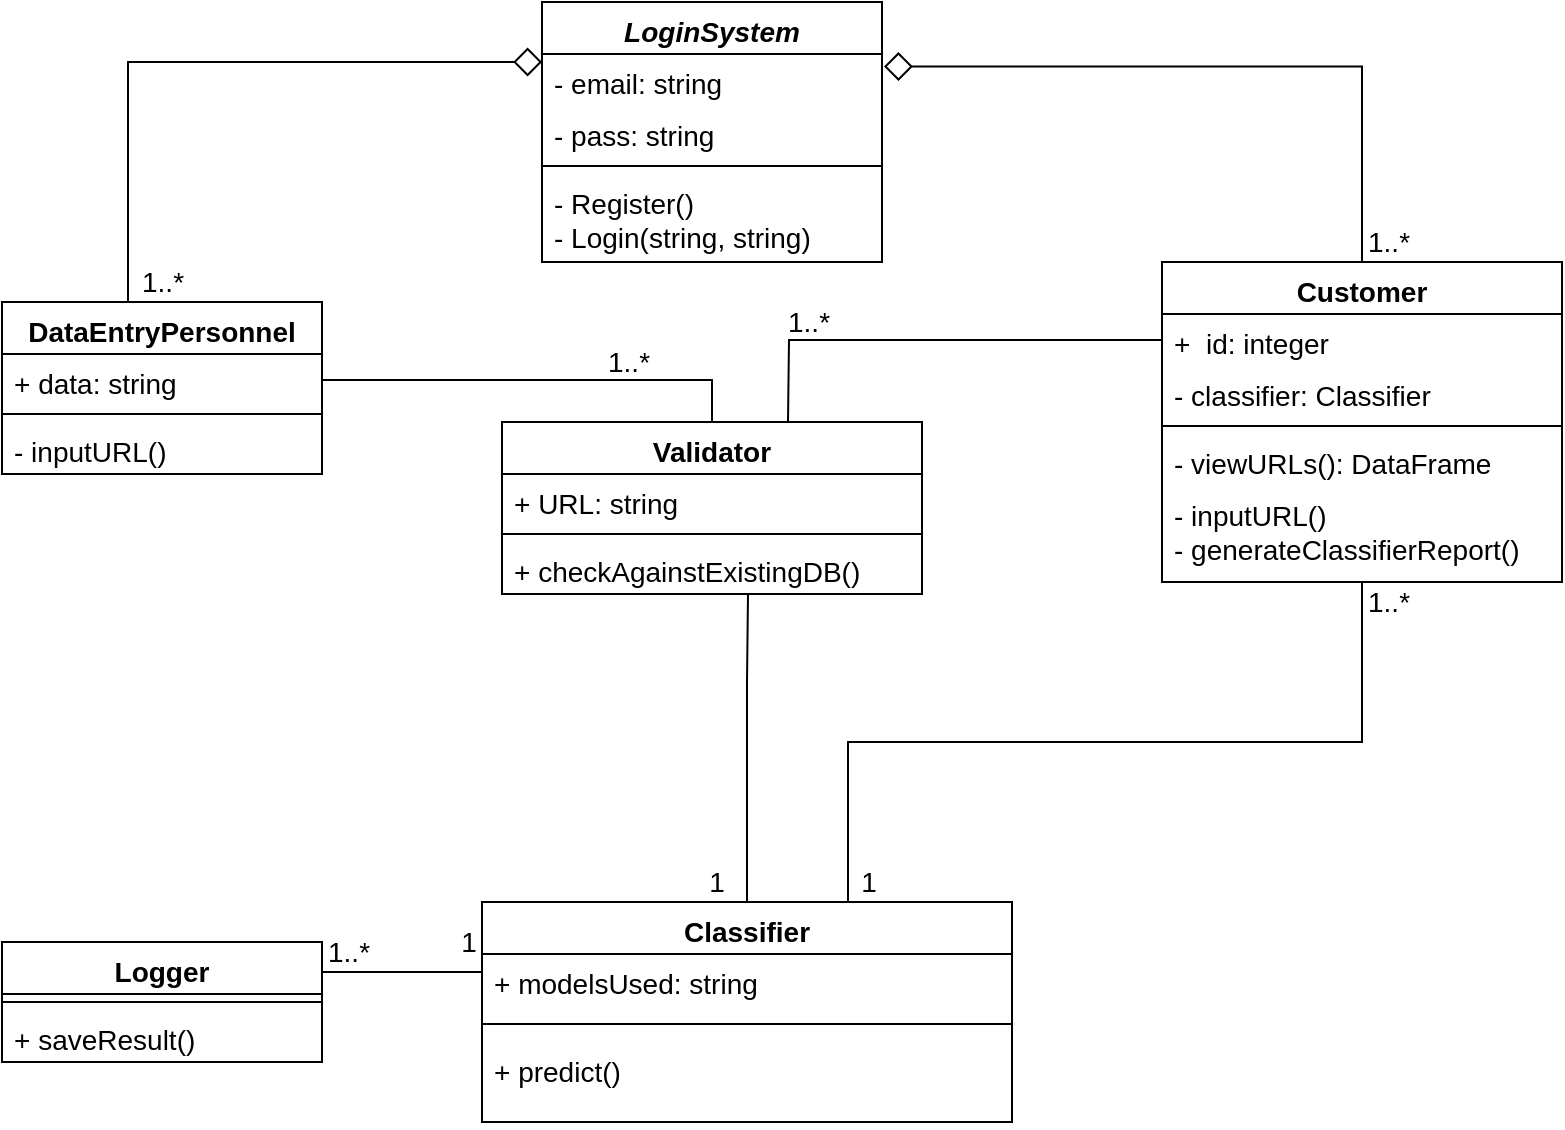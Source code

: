 <mxfile version="15.7.0" type="github"><diagram id="C5RBs43oDa-KdzZeNtuy" name="Page-1"><mxGraphModel dx="589" dy="901" grid="1" gridSize="10" guides="1" tooltips="1" connect="1" arrows="1" fold="1" page="1" pageScale="1" pageWidth="827" pageHeight="1169" math="0" shadow="0"><root><mxCell id="WIyWlLk6GJQsqaUBKTNV-0"/><mxCell id="WIyWlLk6GJQsqaUBKTNV-1" parent="WIyWlLk6GJQsqaUBKTNV-0"/><mxCell id="C8moGSlFMwwH2EyOoJTz-28" value="" style="group;fontSize=14;" vertex="1" connectable="0" parent="WIyWlLk6GJQsqaUBKTNV-1"><mxGeometry x="47" y="110" width="780" height="560" as="geometry"/></mxCell><mxCell id="zkfFHV4jXpPFQw0GAbJ--0" value="LoginSystem" style="swimlane;fontStyle=3;align=center;verticalAlign=top;childLayout=stackLayout;horizontal=1;startSize=26;horizontalStack=0;resizeParent=1;resizeLast=0;collapsible=1;marginBottom=0;rounded=0;shadow=0;strokeWidth=1;fontSize=14;" parent="C8moGSlFMwwH2EyOoJTz-28" vertex="1"><mxGeometry x="270" width="170" height="130" as="geometry"><mxRectangle x="270" width="160" height="26" as="alternateBounds"/></mxGeometry></mxCell><mxCell id="zkfFHV4jXpPFQw0GAbJ--1" value="- email: string" style="text;align=left;verticalAlign=top;spacingLeft=4;spacingRight=4;overflow=hidden;rotatable=0;points=[[0,0.5],[1,0.5]];portConstraint=eastwest;fontSize=14;" parent="zkfFHV4jXpPFQw0GAbJ--0" vertex="1"><mxGeometry y="26" width="170" height="26" as="geometry"/></mxCell><mxCell id="zkfFHV4jXpPFQw0GAbJ--2" value="- pass: string" style="text;align=left;verticalAlign=top;spacingLeft=4;spacingRight=4;overflow=hidden;rotatable=0;points=[[0,0.5],[1,0.5]];portConstraint=eastwest;rounded=0;shadow=0;html=0;fontSize=14;" parent="zkfFHV4jXpPFQw0GAbJ--0" vertex="1"><mxGeometry y="52" width="170" height="26" as="geometry"/></mxCell><mxCell id="zkfFHV4jXpPFQw0GAbJ--4" value="" style="line;html=1;strokeWidth=1;align=left;verticalAlign=middle;spacingTop=-1;spacingLeft=3;spacingRight=3;rotatable=0;labelPosition=right;points=[];portConstraint=eastwest;fontSize=14;" parent="zkfFHV4jXpPFQw0GAbJ--0" vertex="1"><mxGeometry y="78" width="170" height="8" as="geometry"/></mxCell><mxCell id="zkfFHV4jXpPFQw0GAbJ--5" value="- Register()&#10;- Login(string, string)&#10;" style="text;align=left;verticalAlign=top;spacingLeft=4;spacingRight=4;overflow=hidden;rotatable=0;points=[[0,0.5],[1,0.5]];portConstraint=eastwest;fontSize=14;" parent="zkfFHV4jXpPFQw0GAbJ--0" vertex="1"><mxGeometry y="86" width="170" height="38" as="geometry"/></mxCell><mxCell id="zkfFHV4jXpPFQw0GAbJ--12" value="" style="endArrow=diamond;endSize=12;endFill=0;shadow=0;strokeWidth=1;rounded=0;edgeStyle=elbowEdgeStyle;elbow=vertical;fontSize=14;startArrow=none;" parent="C8moGSlFMwwH2EyOoJTz-28" source="C8moGSlFMwwH2EyOoJTz-11" target="zkfFHV4jXpPFQw0GAbJ--0" edge="1"><mxGeometry width="160" relative="1" as="geometry"><mxPoint x="64" y="150" as="sourcePoint"/><mxPoint x="170" y="93" as="targetPoint"/><Array as="points"><mxPoint x="63" y="30"/><mxPoint x="150" y="30"/></Array></mxGeometry></mxCell><mxCell id="C8moGSlFMwwH2EyOoJTz-16" style="edgeStyle=orthogonalEdgeStyle;rounded=0;orthogonalLoop=1;jettySize=auto;html=1;entryX=1.006;entryY=0.241;entryDx=0;entryDy=0;entryPerimeter=0;endArrow=diamond;endFill=0;endSize=12;fontSize=14;" edge="1" parent="C8moGSlFMwwH2EyOoJTz-28" source="zkfFHV4jXpPFQw0GAbJ--17" target="zkfFHV4jXpPFQw0GAbJ--1"><mxGeometry relative="1" as="geometry"/></mxCell><mxCell id="zkfFHV4jXpPFQw0GAbJ--17" value="Customer" style="swimlane;fontStyle=1;align=center;verticalAlign=top;childLayout=stackLayout;horizontal=1;startSize=26;horizontalStack=0;resizeParent=1;resizeLast=0;collapsible=1;marginBottom=0;rounded=0;shadow=0;strokeWidth=1;fontSize=14;" parent="C8moGSlFMwwH2EyOoJTz-28" vertex="1"><mxGeometry x="580" y="130" width="200" height="160" as="geometry"><mxRectangle x="550" y="140" width="160" height="26" as="alternateBounds"/></mxGeometry></mxCell><mxCell id="zkfFHV4jXpPFQw0GAbJ--18" value="+  id: integer" style="text;align=left;verticalAlign=top;spacingLeft=4;spacingRight=4;overflow=hidden;rotatable=0;points=[[0,0.5],[1,0.5]];portConstraint=eastwest;fontSize=14;" parent="zkfFHV4jXpPFQw0GAbJ--17" vertex="1"><mxGeometry y="26" width="200" height="26" as="geometry"/></mxCell><mxCell id="zkfFHV4jXpPFQw0GAbJ--19" value="- classifier: Classifier" style="text;align=left;verticalAlign=top;spacingLeft=4;spacingRight=4;overflow=hidden;rotatable=0;points=[[0,0.5],[1,0.5]];portConstraint=eastwest;rounded=0;shadow=0;html=0;fontSize=14;" parent="zkfFHV4jXpPFQw0GAbJ--17" vertex="1"><mxGeometry y="52" width="200" height="26" as="geometry"/></mxCell><mxCell id="zkfFHV4jXpPFQw0GAbJ--23" value="" style="line;html=1;strokeWidth=1;align=left;verticalAlign=middle;spacingTop=-1;spacingLeft=3;spacingRight=3;rotatable=0;labelPosition=right;points=[];portConstraint=eastwest;fontSize=14;" parent="zkfFHV4jXpPFQw0GAbJ--17" vertex="1"><mxGeometry y="78" width="200" height="8" as="geometry"/></mxCell><mxCell id="zkfFHV4jXpPFQw0GAbJ--24" value="- viewURLs(): DataFrame" style="text;align=left;verticalAlign=top;spacingLeft=4;spacingRight=4;overflow=hidden;rotatable=0;points=[[0,0.5],[1,0.5]];portConstraint=eastwest;fontSize=14;" parent="zkfFHV4jXpPFQw0GAbJ--17" vertex="1"><mxGeometry y="86" width="200" height="26" as="geometry"/></mxCell><mxCell id="zkfFHV4jXpPFQw0GAbJ--25" value="- inputURL()&#10;- generateClassifierReport()" style="text;align=left;verticalAlign=top;spacingLeft=4;spacingRight=4;overflow=hidden;rotatable=0;points=[[0,0.5],[1,0.5]];portConstraint=eastwest;fontSize=14;" parent="zkfFHV4jXpPFQw0GAbJ--17" vertex="1"><mxGeometry y="112" width="200" height="38" as="geometry"/></mxCell><mxCell id="C8moGSlFMwwH2EyOoJTz-55" style="edgeStyle=orthogonalEdgeStyle;rounded=0;orthogonalLoop=1;jettySize=auto;html=1;exitX=0.5;exitY=0;exitDx=0;exitDy=0;fontSize=14;endArrow=none;endFill=0;endSize=12;" edge="1" parent="C8moGSlFMwwH2EyOoJTz-28" source="C8moGSlFMwwH2EyOoJTz-19" target="C8moGSlFMwwH2EyOoJTz-49"><mxGeometry relative="1" as="geometry"><Array as="points"><mxPoint x="373" y="340"/><mxPoint x="373" y="340"/></Array></mxGeometry></mxCell><mxCell id="C8moGSlFMwwH2EyOoJTz-19" value="Classifier" style="swimlane;fontStyle=1;align=center;verticalAlign=top;childLayout=stackLayout;horizontal=1;startSize=26;horizontalStack=0;resizeParent=1;resizeParentMax=0;resizeLast=0;collapsible=1;marginBottom=0;fontSize=14;" vertex="1" parent="C8moGSlFMwwH2EyOoJTz-28"><mxGeometry x="240" y="450" width="265" height="110" as="geometry"/></mxCell><mxCell id="C8moGSlFMwwH2EyOoJTz-20" value="+ modelsUsed: string" style="text;strokeColor=none;fillColor=none;align=left;verticalAlign=top;spacingLeft=4;spacingRight=4;overflow=hidden;rotatable=0;points=[[0,0.5],[1,0.5]];portConstraint=eastwest;fontSize=14;" vertex="1" parent="C8moGSlFMwwH2EyOoJTz-19"><mxGeometry y="26" width="265" height="26" as="geometry"/></mxCell><mxCell id="C8moGSlFMwwH2EyOoJTz-21" value="" style="line;strokeWidth=1;fillColor=none;align=left;verticalAlign=middle;spacingTop=-1;spacingLeft=3;spacingRight=3;rotatable=0;labelPosition=right;points=[];portConstraint=eastwest;fontSize=14;" vertex="1" parent="C8moGSlFMwwH2EyOoJTz-19"><mxGeometry y="52" width="265" height="18" as="geometry"/></mxCell><mxCell id="C8moGSlFMwwH2EyOoJTz-22" value="+ predict()" style="text;strokeColor=none;fillColor=none;align=left;verticalAlign=top;spacingLeft=4;spacingRight=4;overflow=hidden;rotatable=0;points=[[0,0.5],[1,0.5]];portConstraint=eastwest;strokeWidth=1;fontSize=14;" vertex="1" parent="C8moGSlFMwwH2EyOoJTz-19"><mxGeometry y="70" width="265" height="40" as="geometry"/></mxCell><mxCell id="C8moGSlFMwwH2EyOoJTz-27" style="edgeStyle=orthogonalEdgeStyle;rounded=0;orthogonalLoop=1;jettySize=auto;html=1;exitX=0.5;exitY=1;exitDx=0;exitDy=0;endArrow=none;endFill=0;endSize=12;fontSize=14;" edge="1" parent="C8moGSlFMwwH2EyOoJTz-28" source="zkfFHV4jXpPFQw0GAbJ--17" target="C8moGSlFMwwH2EyOoJTz-19"><mxGeometry relative="1" as="geometry"><Array as="points"><mxPoint x="680" y="370"/><mxPoint x="423" y="370"/></Array></mxGeometry></mxCell><mxCell id="C8moGSlFMwwH2EyOoJTz-38" style="edgeStyle=orthogonalEdgeStyle;rounded=0;orthogonalLoop=1;jettySize=auto;html=1;exitX=1;exitY=0.25;exitDx=0;exitDy=0;fontSize=14;endArrow=none;endFill=0;endSize=12;" edge="1" parent="C8moGSlFMwwH2EyOoJTz-28" source="C8moGSlFMwwH2EyOoJTz-31" target="C8moGSlFMwwH2EyOoJTz-19"><mxGeometry relative="1" as="geometry"><Array as="points"><mxPoint x="223" y="485"/><mxPoint x="223" y="485"/></Array></mxGeometry></mxCell><mxCell id="C8moGSlFMwwH2EyOoJTz-31" value="Logger" style="swimlane;fontStyle=1;align=center;verticalAlign=top;childLayout=stackLayout;horizontal=1;startSize=26;horizontalStack=0;resizeParent=1;resizeParentMax=0;resizeLast=0;collapsible=1;marginBottom=0;fontSize=14;strokeWidth=1;" vertex="1" parent="C8moGSlFMwwH2EyOoJTz-28"><mxGeometry y="470" width="160" height="60" as="geometry"/></mxCell><mxCell id="C8moGSlFMwwH2EyOoJTz-33" value="" style="line;strokeWidth=1;fillColor=none;align=left;verticalAlign=middle;spacingTop=-1;spacingLeft=3;spacingRight=3;rotatable=0;labelPosition=right;points=[];portConstraint=eastwest;fontSize=14;" vertex="1" parent="C8moGSlFMwwH2EyOoJTz-31"><mxGeometry y="26" width="160" height="8" as="geometry"/></mxCell><mxCell id="C8moGSlFMwwH2EyOoJTz-34" value="+ saveResult() " style="text;strokeColor=none;fillColor=none;align=left;verticalAlign=top;spacingLeft=4;spacingRight=4;overflow=hidden;rotatable=0;points=[[0,0.5],[1,0.5]];portConstraint=eastwest;fontSize=14;" vertex="1" parent="C8moGSlFMwwH2EyOoJTz-31"><mxGeometry y="34" width="160" height="26" as="geometry"/></mxCell><mxCell id="C8moGSlFMwwH2EyOoJTz-42" value="1" style="text;html=1;align=center;verticalAlign=middle;resizable=0;points=[];autosize=1;strokeColor=none;fillColor=none;fontSize=14;" vertex="1" parent="C8moGSlFMwwH2EyOoJTz-28"><mxGeometry x="423" y="430" width="20" height="20" as="geometry"/></mxCell><mxCell id="C8moGSlFMwwH2EyOoJTz-41" value="1..*" style="text;html=1;align=center;verticalAlign=middle;resizable=0;points=[];autosize=1;strokeColor=none;fillColor=none;fontSize=14;" vertex="1" parent="C8moGSlFMwwH2EyOoJTz-28"><mxGeometry x="673" y="110" width="40" height="20" as="geometry"/></mxCell><mxCell id="C8moGSlFMwwH2EyOoJTz-40" value="1..*" style="text;html=1;align=center;verticalAlign=middle;resizable=0;points=[];autosize=1;strokeColor=none;fillColor=none;fontSize=14;" vertex="1" parent="C8moGSlFMwwH2EyOoJTz-28"><mxGeometry x="60" y="130" width="40" height="20" as="geometry"/></mxCell><mxCell id="C8moGSlFMwwH2EyOoJTz-11" value="DataEntryPersonnel" style="swimlane;fontStyle=1;align=center;verticalAlign=top;childLayout=stackLayout;horizontal=1;startSize=26;horizontalStack=0;resizeParent=1;resizeParentMax=0;resizeLast=0;collapsible=1;marginBottom=0;fontSize=14;" vertex="1" parent="C8moGSlFMwwH2EyOoJTz-28"><mxGeometry y="150" width="160" height="86" as="geometry"/></mxCell><mxCell id="C8moGSlFMwwH2EyOoJTz-12" value="+ data: string" style="text;strokeColor=none;fillColor=none;align=left;verticalAlign=top;spacingLeft=4;spacingRight=4;overflow=hidden;rotatable=0;points=[[0,0.5],[1,0.5]];portConstraint=eastwest;fontSize=14;" vertex="1" parent="C8moGSlFMwwH2EyOoJTz-11"><mxGeometry y="26" width="160" height="26" as="geometry"/></mxCell><mxCell id="C8moGSlFMwwH2EyOoJTz-13" value="" style="line;strokeWidth=1;fillColor=none;align=left;verticalAlign=middle;spacingTop=-1;spacingLeft=3;spacingRight=3;rotatable=0;labelPosition=right;points=[];portConstraint=eastwest;fontSize=14;" vertex="1" parent="C8moGSlFMwwH2EyOoJTz-11"><mxGeometry y="52" width="160" height="8" as="geometry"/></mxCell><mxCell id="C8moGSlFMwwH2EyOoJTz-14" value="- inputURL()" style="text;strokeColor=none;fillColor=none;align=left;verticalAlign=top;spacingLeft=4;spacingRight=4;overflow=hidden;rotatable=0;points=[[0,0.5],[1,0.5]];portConstraint=eastwest;fontSize=14;" vertex="1" parent="C8moGSlFMwwH2EyOoJTz-11"><mxGeometry y="60" width="160" height="26" as="geometry"/></mxCell><mxCell id="C8moGSlFMwwH2EyOoJTz-49" value="Validator" style="swimlane;fontStyle=1;align=center;verticalAlign=top;childLayout=stackLayout;horizontal=1;startSize=26;horizontalStack=0;resizeParent=1;resizeParentMax=0;resizeLast=0;collapsible=1;marginBottom=0;fontSize=14;strokeWidth=1;" vertex="1" parent="C8moGSlFMwwH2EyOoJTz-28"><mxGeometry x="250" y="210" width="210" height="86" as="geometry"/></mxCell><mxCell id="C8moGSlFMwwH2EyOoJTz-50" value="+ URL: string" style="text;strokeColor=none;fillColor=none;align=left;verticalAlign=top;spacingLeft=4;spacingRight=4;overflow=hidden;rotatable=0;points=[[0,0.5],[1,0.5]];portConstraint=eastwest;fontSize=14;" vertex="1" parent="C8moGSlFMwwH2EyOoJTz-49"><mxGeometry y="26" width="210" height="26" as="geometry"/></mxCell><mxCell id="C8moGSlFMwwH2EyOoJTz-51" value="" style="line;strokeWidth=1;fillColor=none;align=left;verticalAlign=middle;spacingTop=-1;spacingLeft=3;spacingRight=3;rotatable=0;labelPosition=right;points=[];portConstraint=eastwest;fontSize=14;" vertex="1" parent="C8moGSlFMwwH2EyOoJTz-49"><mxGeometry y="52" width="210" height="8" as="geometry"/></mxCell><mxCell id="C8moGSlFMwwH2EyOoJTz-52" value="+ checkAgainstExistingDB()" style="text;strokeColor=none;fillColor=none;align=left;verticalAlign=top;spacingLeft=4;spacingRight=4;overflow=hidden;rotatable=0;points=[[0,0.5],[1,0.5]];portConstraint=eastwest;fontSize=14;" vertex="1" parent="C8moGSlFMwwH2EyOoJTz-49"><mxGeometry y="60" width="210" height="26" as="geometry"/></mxCell><mxCell id="C8moGSlFMwwH2EyOoJTz-58" value="1" style="text;html=1;align=center;verticalAlign=middle;resizable=0;points=[];autosize=1;strokeColor=none;fillColor=none;fontSize=14;" vertex="1" parent="C8moGSlFMwwH2EyOoJTz-28"><mxGeometry x="347" y="430" width="20" height="20" as="geometry"/></mxCell><mxCell id="C8moGSlFMwwH2EyOoJTz-71" style="edgeStyle=orthogonalEdgeStyle;rounded=0;orthogonalLoop=1;jettySize=auto;html=1;exitX=0;exitY=0.5;exitDx=0;exitDy=0;fontSize=14;endArrow=none;endFill=0;endSize=12;" edge="1" parent="C8moGSlFMwwH2EyOoJTz-28" source="zkfFHV4jXpPFQw0GAbJ--18"><mxGeometry relative="1" as="geometry"><mxPoint x="393" y="210" as="targetPoint"/></mxGeometry></mxCell><mxCell id="C8moGSlFMwwH2EyOoJTz-72" style="edgeStyle=orthogonalEdgeStyle;rounded=0;orthogonalLoop=1;jettySize=auto;html=1;exitX=1;exitY=0.5;exitDx=0;exitDy=0;entryX=0.5;entryY=0;entryDx=0;entryDy=0;fontSize=14;endArrow=none;endFill=0;endSize=12;" edge="1" parent="C8moGSlFMwwH2EyOoJTz-28" source="C8moGSlFMwwH2EyOoJTz-12" target="C8moGSlFMwwH2EyOoJTz-49"><mxGeometry relative="1" as="geometry"/></mxCell><mxCell id="C8moGSlFMwwH2EyOoJTz-76" value="1..*" style="text;html=1;align=center;verticalAlign=middle;resizable=0;points=[];autosize=1;strokeColor=none;fillColor=none;fontSize=14;" vertex="1" parent="C8moGSlFMwwH2EyOoJTz-28"><mxGeometry x="153" y="465" width="40" height="20" as="geometry"/></mxCell><mxCell id="C8moGSlFMwwH2EyOoJTz-43" value="1..*" style="text;html=1;align=center;verticalAlign=middle;resizable=0;points=[];autosize=1;strokeColor=none;fillColor=none;fontSize=14;" vertex="1" parent="WIyWlLk6GJQsqaUBKTNV-1"><mxGeometry x="720" y="400" width="40" height="20" as="geometry"/></mxCell><mxCell id="C8moGSlFMwwH2EyOoJTz-73" value="1..*" style="text;html=1;align=center;verticalAlign=middle;resizable=0;points=[];autosize=1;strokeColor=none;fillColor=none;fontSize=14;" vertex="1" parent="WIyWlLk6GJQsqaUBKTNV-1"><mxGeometry x="340" y="280" width="40" height="20" as="geometry"/></mxCell><mxCell id="C8moGSlFMwwH2EyOoJTz-74" value="1..*" style="text;html=1;align=center;verticalAlign=middle;resizable=0;points=[];autosize=1;strokeColor=none;fillColor=none;fontSize=14;" vertex="1" parent="WIyWlLk6GJQsqaUBKTNV-1"><mxGeometry x="430" y="260" width="40" height="20" as="geometry"/></mxCell><mxCell id="C8moGSlFMwwH2EyOoJTz-75" value="1" style="text;html=1;align=center;verticalAlign=middle;resizable=0;points=[];autosize=1;strokeColor=none;fillColor=none;fontSize=14;" vertex="1" parent="WIyWlLk6GJQsqaUBKTNV-1"><mxGeometry x="270" y="570" width="20" height="20" as="geometry"/></mxCell></root></mxGraphModel></diagram></mxfile>
